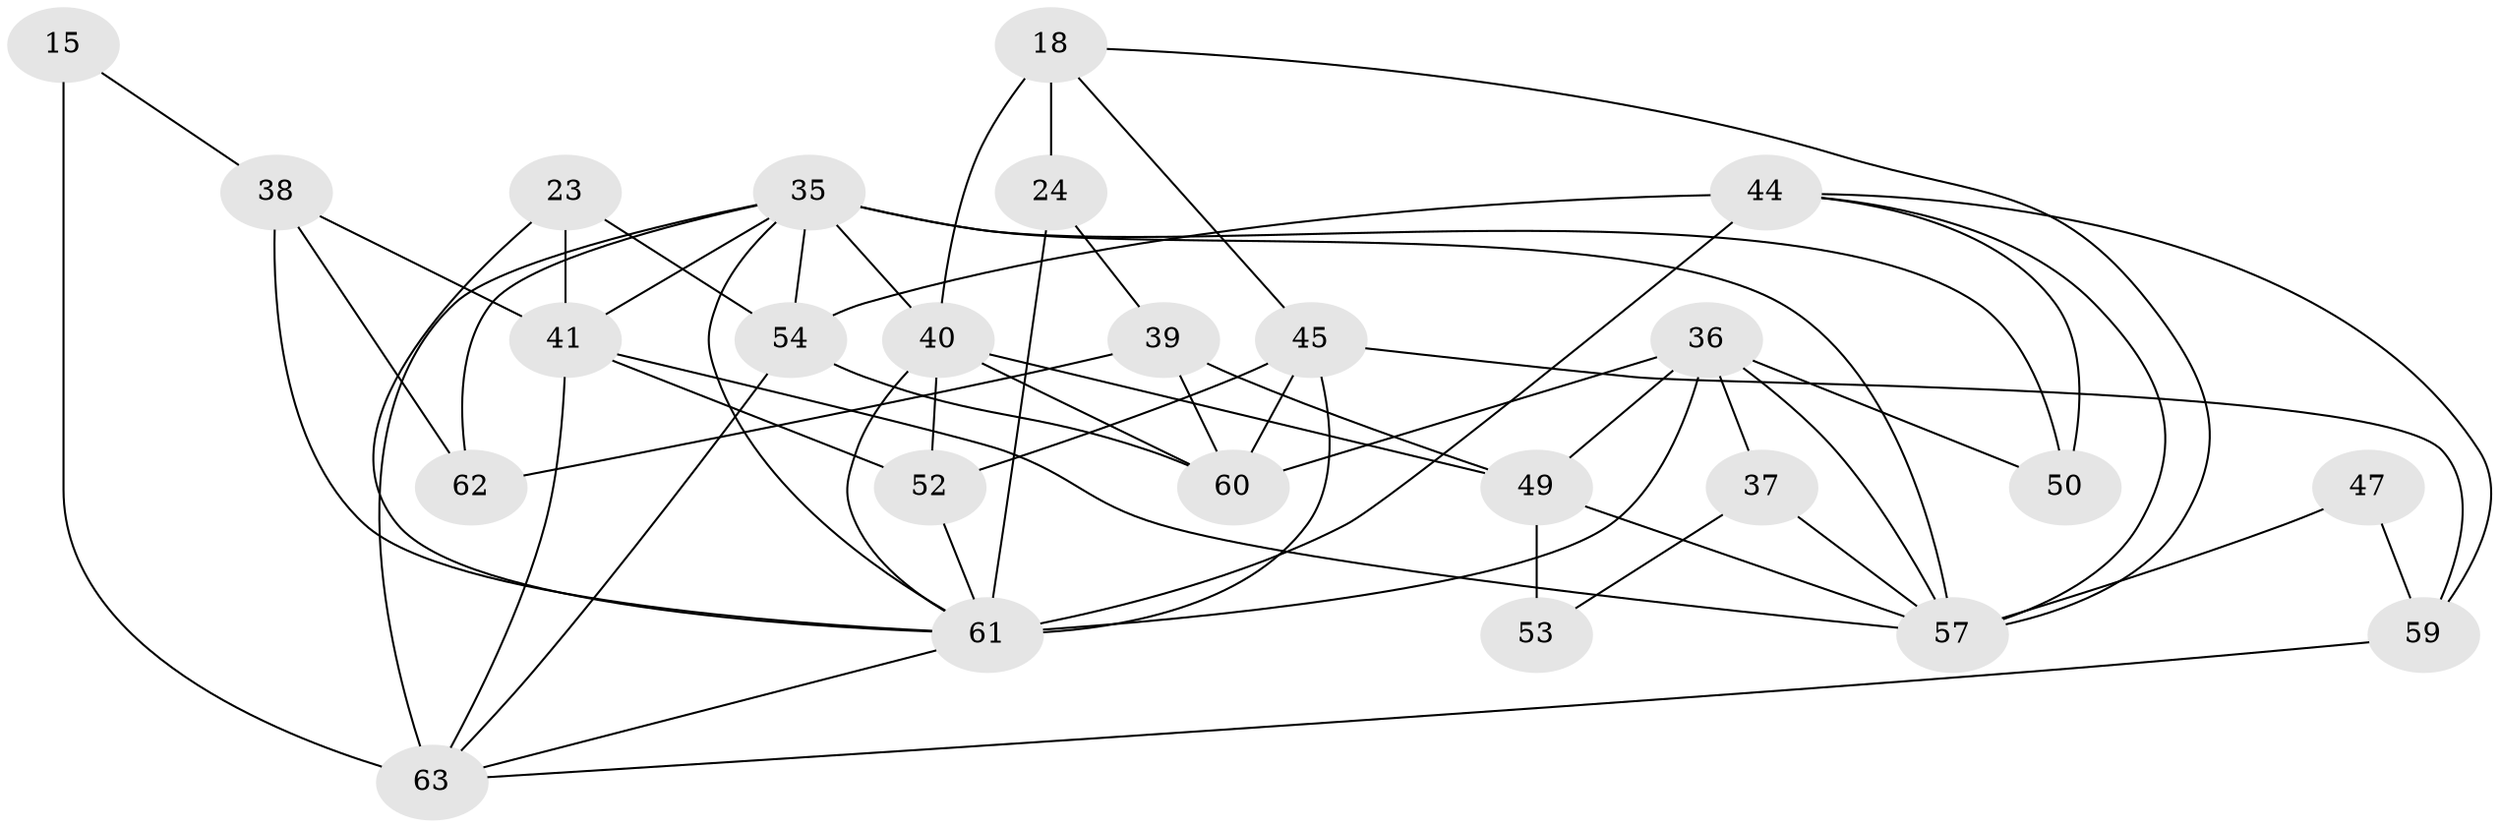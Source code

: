 // original degree distribution, {4: 1.0}
// Generated by graph-tools (version 1.1) at 2025/01/03/04/25 22:01:50]
// undirected, 25 vertices, 58 edges
graph export_dot {
graph [start="1"]
  node [color=gray90,style=filled];
  15;
  18 [super="+9"];
  23;
  24 [super="+21"];
  35 [super="+10+13+28"];
  36 [super="+19+33"];
  37;
  38;
  39;
  40 [super="+2+20+12"];
  41 [super="+31"];
  44 [super="+25"];
  45 [super="+30"];
  47;
  49 [super="+6+17"];
  50;
  52 [super="+43"];
  53;
  54 [super="+51"];
  57 [super="+32+42+55"];
  59;
  60 [super="+29+46"];
  61 [super="+58+56"];
  62;
  63 [super="+22+11"];
  15 -- 63 [weight=3];
  15 -- 38;
  18 -- 57;
  18 -- 24 [weight=2];
  18 -- 45;
  18 -- 40 [weight=2];
  23 -- 41 [weight=2];
  23 -- 61;
  23 -- 54;
  24 -- 39;
  24 -- 61 [weight=3];
  35 -- 62 [weight=2];
  35 -- 40 [weight=3];
  35 -- 50;
  35 -- 63 [weight=2];
  35 -- 41;
  35 -- 54;
  35 -- 57 [weight=3];
  35 -- 61;
  36 -- 37 [weight=2];
  36 -- 50 [weight=2];
  36 -- 49 [weight=2];
  36 -- 57;
  36 -- 60 [weight=2];
  36 -- 61;
  37 -- 53;
  37 -- 57;
  38 -- 41;
  38 -- 62;
  38 -- 61;
  39 -- 49;
  39 -- 62;
  39 -- 60;
  40 -- 52 [weight=2];
  40 -- 49;
  40 -- 61;
  40 -- 60;
  41 -- 63 [weight=2];
  41 -- 52;
  41 -- 57;
  44 -- 50;
  44 -- 54 [weight=2];
  44 -- 59;
  44 -- 61;
  44 -- 57;
  45 -- 61 [weight=2];
  45 -- 59;
  45 -- 52;
  45 -- 60;
  47 -- 59;
  47 -- 57 [weight=3];
  49 -- 53 [weight=3];
  49 -- 57 [weight=3];
  52 -- 61 [weight=2];
  54 -- 60 [weight=3];
  54 -- 63;
  59 -- 63;
  61 -- 63;
}
